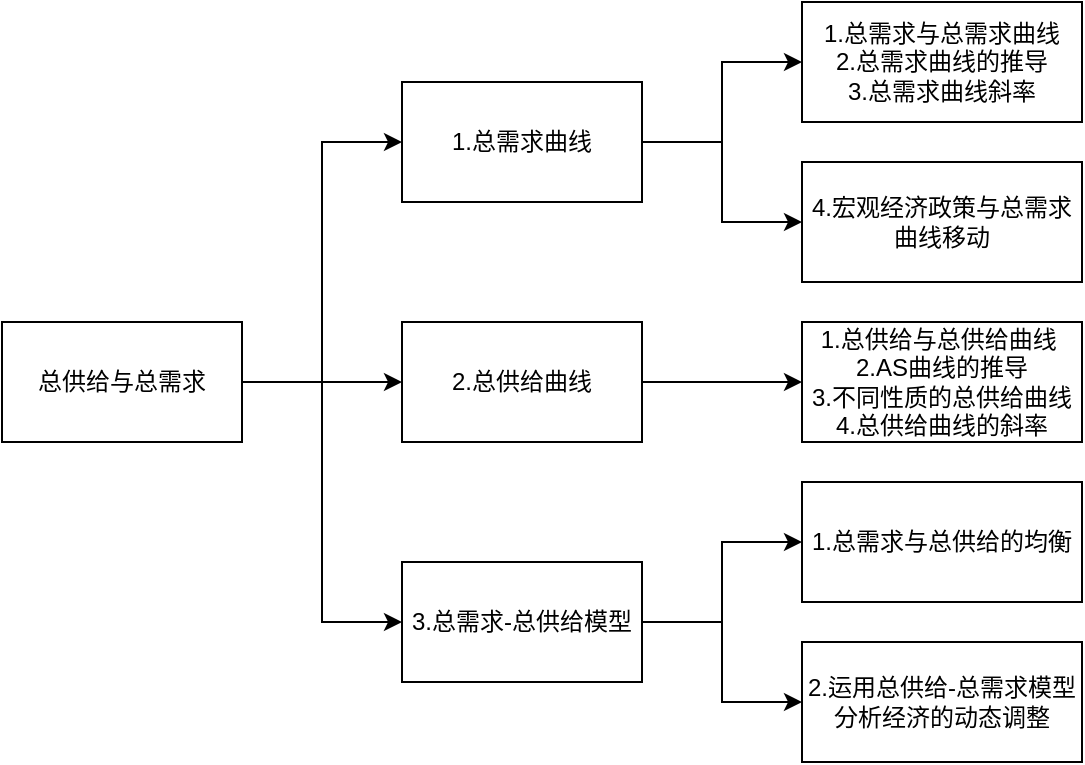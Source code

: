 <mxfile version="22.1.11" type="device">
  <diagram name="第 1 页" id="LbLHYrfMs61iux43dW0h">
    <mxGraphModel dx="954" dy="589" grid="1" gridSize="10" guides="1" tooltips="1" connect="1" arrows="1" fold="1" page="1" pageScale="1" pageWidth="827" pageHeight="1169" math="0" shadow="0">
      <root>
        <mxCell id="0" />
        <mxCell id="1" parent="0" />
        <mxCell id="azygHhRDMfSmXePODn8E-2" value="" style="edgeStyle=orthogonalEdgeStyle;rounded=0;orthogonalLoop=1;jettySize=auto;html=1;entryX=0;entryY=0.5;entryDx=0;entryDy=0;" parent="1" source="njytcRA9__mMUklmKUCp-1" target="azygHhRDMfSmXePODn8E-1" edge="1">
          <mxGeometry relative="1" as="geometry" />
        </mxCell>
        <mxCell id="azygHhRDMfSmXePODn8E-5" style="edgeStyle=orthogonalEdgeStyle;rounded=0;orthogonalLoop=1;jettySize=auto;html=1;entryX=0;entryY=0.5;entryDx=0;entryDy=0;" parent="1" source="njytcRA9__mMUklmKUCp-1" target="azygHhRDMfSmXePODn8E-3" edge="1">
          <mxGeometry relative="1" as="geometry" />
        </mxCell>
        <mxCell id="azygHhRDMfSmXePODn8E-6" style="edgeStyle=orthogonalEdgeStyle;rounded=0;orthogonalLoop=1;jettySize=auto;html=1;entryX=0;entryY=0.5;entryDx=0;entryDy=0;" parent="1" source="njytcRA9__mMUklmKUCp-1" target="azygHhRDMfSmXePODn8E-4" edge="1">
          <mxGeometry relative="1" as="geometry" />
        </mxCell>
        <mxCell id="njytcRA9__mMUklmKUCp-1" value="总供给与总需求" style="rounded=0;whiteSpace=wrap;html=1;" parent="1" vertex="1">
          <mxGeometry x="40" y="200" width="120" height="60" as="geometry" />
        </mxCell>
        <mxCell id="azygHhRDMfSmXePODn8E-8" value="" style="edgeStyle=orthogonalEdgeStyle;rounded=0;orthogonalLoop=1;jettySize=auto;html=1;entryX=0;entryY=0.5;entryDx=0;entryDy=0;" parent="1" source="azygHhRDMfSmXePODn8E-1" target="azygHhRDMfSmXePODn8E-7" edge="1">
          <mxGeometry relative="1" as="geometry" />
        </mxCell>
        <mxCell id="azygHhRDMfSmXePODn8E-14" style="edgeStyle=orthogonalEdgeStyle;rounded=0;orthogonalLoop=1;jettySize=auto;html=1;entryX=0;entryY=0.5;entryDx=0;entryDy=0;" parent="1" source="azygHhRDMfSmXePODn8E-1" target="azygHhRDMfSmXePODn8E-9" edge="1">
          <mxGeometry relative="1" as="geometry" />
        </mxCell>
        <mxCell id="azygHhRDMfSmXePODn8E-1" value="1.总需求曲线" style="rounded=0;whiteSpace=wrap;html=1;" parent="1" vertex="1">
          <mxGeometry x="240" y="80" width="120" height="60" as="geometry" />
        </mxCell>
        <mxCell id="azygHhRDMfSmXePODn8E-19" style="edgeStyle=orthogonalEdgeStyle;rounded=0;orthogonalLoop=1;jettySize=auto;html=1;entryX=0;entryY=0.5;entryDx=0;entryDy=0;" parent="1" source="azygHhRDMfSmXePODn8E-3" target="azygHhRDMfSmXePODn8E-15" edge="1">
          <mxGeometry relative="1" as="geometry" />
        </mxCell>
        <mxCell id="azygHhRDMfSmXePODn8E-3" value="2.总供给曲线" style="rounded=0;whiteSpace=wrap;html=1;" parent="1" vertex="1">
          <mxGeometry x="240" y="200" width="120" height="60" as="geometry" />
        </mxCell>
        <mxCell id="azygHhRDMfSmXePODn8E-24" value="" style="edgeStyle=orthogonalEdgeStyle;rounded=0;orthogonalLoop=1;jettySize=auto;html=1;" parent="1" source="azygHhRDMfSmXePODn8E-4" target="azygHhRDMfSmXePODn8E-23" edge="1">
          <mxGeometry relative="1" as="geometry" />
        </mxCell>
        <mxCell id="azygHhRDMfSmXePODn8E-26" style="edgeStyle=orthogonalEdgeStyle;rounded=0;orthogonalLoop=1;jettySize=auto;html=1;" parent="1" source="azygHhRDMfSmXePODn8E-4" target="azygHhRDMfSmXePODn8E-25" edge="1">
          <mxGeometry relative="1" as="geometry" />
        </mxCell>
        <mxCell id="azygHhRDMfSmXePODn8E-4" value="3.总需求-总供给模型" style="rounded=0;whiteSpace=wrap;html=1;" parent="1" vertex="1">
          <mxGeometry x="240" y="320" width="120" height="60" as="geometry" />
        </mxCell>
        <mxCell id="azygHhRDMfSmXePODn8E-7" value="1.总需求与总需求曲线&lt;br&gt;2.总需求曲线的推导&lt;br&gt;3.总需求曲线斜率" style="rounded=0;whiteSpace=wrap;html=1;" parent="1" vertex="1">
          <mxGeometry x="440" y="40" width="140" height="60" as="geometry" />
        </mxCell>
        <mxCell id="azygHhRDMfSmXePODn8E-9" value="4.宏观经济政策与总需求曲线移动" style="rounded=0;whiteSpace=wrap;html=1;" parent="1" vertex="1">
          <mxGeometry x="440" y="120" width="140" height="60" as="geometry" />
        </mxCell>
        <mxCell id="azygHhRDMfSmXePODn8E-15" value="1.总供给与总供给曲线&amp;nbsp;&lt;br&gt;2.AS曲线的推导&lt;br&gt;3.不同性质的总供给曲线&lt;br&gt;4.总供给曲线的斜率" style="rounded=0;whiteSpace=wrap;html=1;" parent="1" vertex="1">
          <mxGeometry x="440" y="200" width="140" height="60" as="geometry" />
        </mxCell>
        <mxCell id="azygHhRDMfSmXePODn8E-23" value="1.总需求与总供给的均衡" style="rounded=0;whiteSpace=wrap;html=1;" parent="1" vertex="1">
          <mxGeometry x="440" y="280" width="140" height="60" as="geometry" />
        </mxCell>
        <mxCell id="azygHhRDMfSmXePODn8E-25" value="2.运用总供给-总需求模型分析经济的动态调整" style="rounded=0;whiteSpace=wrap;html=1;" parent="1" vertex="1">
          <mxGeometry x="440" y="360" width="140" height="60" as="geometry" />
        </mxCell>
      </root>
    </mxGraphModel>
  </diagram>
</mxfile>
